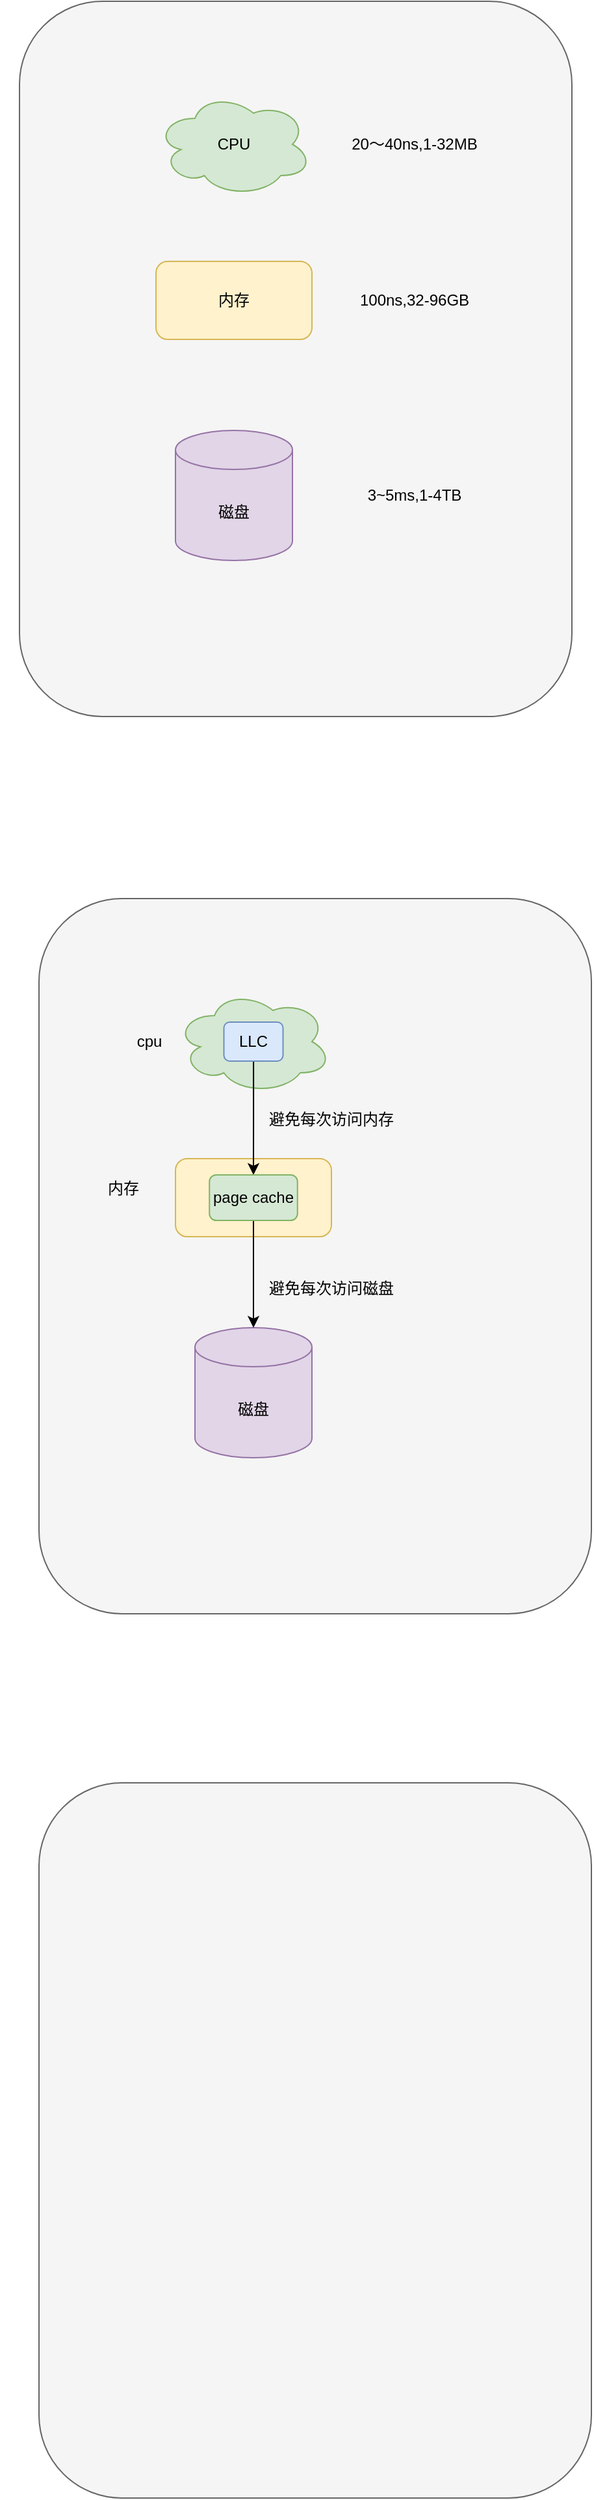 <mxfile version="14.7.6" type="github">
  <diagram id="E7BHa-vGDW6HazJa4yAq" name="Page-1">
    <mxGraphModel dx="636" dy="834" grid="1" gridSize="10" guides="1" tooltips="1" connect="1" arrows="1" fold="1" page="1" pageScale="1" pageWidth="827" pageHeight="1169" math="0" shadow="0">
      <root>
        <mxCell id="0" />
        <mxCell id="1" parent="0" />
        <mxCell id="Qb1STWMjwkGjTdo8xHke-4" value="" style="rounded=1;whiteSpace=wrap;html=1;fillColor=#f5f5f5;strokeColor=#666666;fontColor=#333333;" vertex="1" parent="1">
          <mxGeometry x="165" y="80" width="425" height="550" as="geometry" />
        </mxCell>
        <mxCell id="Qb1STWMjwkGjTdo8xHke-1" value="CPU" style="ellipse;shape=cloud;whiteSpace=wrap;html=1;fillColor=#d5e8d4;strokeColor=#82b366;" vertex="1" parent="1">
          <mxGeometry x="270" y="150" width="120" height="80" as="geometry" />
        </mxCell>
        <mxCell id="Qb1STWMjwkGjTdo8xHke-2" value="内存" style="rounded=1;whiteSpace=wrap;html=1;fillColor=#fff2cc;strokeColor=#d6b656;" vertex="1" parent="1">
          <mxGeometry x="270" y="280" width="120" height="60" as="geometry" />
        </mxCell>
        <mxCell id="Qb1STWMjwkGjTdo8xHke-3" value="磁盘" style="shape=cylinder3;whiteSpace=wrap;html=1;boundedLbl=1;backgroundOutline=1;size=15;fillColor=#e1d5e7;strokeColor=#9673a6;" vertex="1" parent="1">
          <mxGeometry x="285" y="410" width="90" height="100" as="geometry" />
        </mxCell>
        <mxCell id="Qb1STWMjwkGjTdo8xHke-5" value="20～40ns,1-32MB" style="text;html=1;strokeColor=none;fillColor=none;align=center;verticalAlign=middle;whiteSpace=wrap;rounded=0;" vertex="1" parent="1">
          <mxGeometry x="414" y="180" width="110" height="20" as="geometry" />
        </mxCell>
        <mxCell id="Qb1STWMjwkGjTdo8xHke-6" value="100ns,32-96GB" style="text;html=1;strokeColor=none;fillColor=none;align=center;verticalAlign=middle;whiteSpace=wrap;rounded=0;" vertex="1" parent="1">
          <mxGeometry x="414" y="300" width="110" height="20" as="geometry" />
        </mxCell>
        <mxCell id="Qb1STWMjwkGjTdo8xHke-7" value="3~5ms,1-4TB" style="text;html=1;strokeColor=none;fillColor=none;align=center;verticalAlign=middle;whiteSpace=wrap;rounded=0;" vertex="1" parent="1">
          <mxGeometry x="414" y="450" width="110" height="20" as="geometry" />
        </mxCell>
        <mxCell id="Qb1STWMjwkGjTdo8xHke-8" value="" style="rounded=1;whiteSpace=wrap;html=1;fillColor=#f5f5f5;strokeColor=#666666;fontColor=#333333;" vertex="1" parent="1">
          <mxGeometry x="180" y="770" width="425" height="550" as="geometry" />
        </mxCell>
        <mxCell id="Qb1STWMjwkGjTdo8xHke-9" value="" style="ellipse;shape=cloud;whiteSpace=wrap;html=1;fillColor=#d5e8d4;strokeColor=#82b366;" vertex="1" parent="1">
          <mxGeometry x="285" y="840" width="120" height="80" as="geometry" />
        </mxCell>
        <mxCell id="Qb1STWMjwkGjTdo8xHke-10" value="" style="rounded=1;whiteSpace=wrap;html=1;fillColor=#fff2cc;strokeColor=#d6b656;" vertex="1" parent="1">
          <mxGeometry x="285" y="970" width="120" height="60" as="geometry" />
        </mxCell>
        <mxCell id="Qb1STWMjwkGjTdo8xHke-11" value="磁盘" style="shape=cylinder3;whiteSpace=wrap;html=1;boundedLbl=1;backgroundOutline=1;size=15;fillColor=#e1d5e7;strokeColor=#9673a6;" vertex="1" parent="1">
          <mxGeometry x="300" y="1100" width="90" height="100" as="geometry" />
        </mxCell>
        <mxCell id="Qb1STWMjwkGjTdo8xHke-12" value="cpu" style="text;html=1;strokeColor=none;fillColor=none;align=center;verticalAlign=middle;whiteSpace=wrap;rounded=0;" vertex="1" parent="1">
          <mxGeometry x="210" y="870" width="110" height="20" as="geometry" />
        </mxCell>
        <mxCell id="Qb1STWMjwkGjTdo8xHke-13" value="内存" style="text;html=1;strokeColor=none;fillColor=none;align=center;verticalAlign=middle;whiteSpace=wrap;rounded=0;" vertex="1" parent="1">
          <mxGeometry x="190" y="982.5" width="110" height="20" as="geometry" />
        </mxCell>
        <mxCell id="Qb1STWMjwkGjTdo8xHke-14" value="避免每次访问内存" style="text;html=1;strokeColor=none;fillColor=none;align=center;verticalAlign=middle;whiteSpace=wrap;rounded=0;" vertex="1" parent="1">
          <mxGeometry x="350" y="930" width="110" height="20" as="geometry" />
        </mxCell>
        <mxCell id="Qb1STWMjwkGjTdo8xHke-17" style="edgeStyle=orthogonalEdgeStyle;rounded=0;orthogonalLoop=1;jettySize=auto;html=1;" edge="1" parent="1" source="Qb1STWMjwkGjTdo8xHke-15" target="Qb1STWMjwkGjTdo8xHke-16">
          <mxGeometry relative="1" as="geometry" />
        </mxCell>
        <mxCell id="Qb1STWMjwkGjTdo8xHke-15" value="LLC" style="rounded=1;whiteSpace=wrap;html=1;fillColor=#dae8fc;strokeColor=#6c8ebf;" vertex="1" parent="1">
          <mxGeometry x="322.25" y="865" width="45.5" height="30" as="geometry" />
        </mxCell>
        <mxCell id="Qb1STWMjwkGjTdo8xHke-18" style="edgeStyle=orthogonalEdgeStyle;rounded=0;orthogonalLoop=1;jettySize=auto;html=1;" edge="1" parent="1" source="Qb1STWMjwkGjTdo8xHke-16" target="Qb1STWMjwkGjTdo8xHke-11">
          <mxGeometry relative="1" as="geometry" />
        </mxCell>
        <mxCell id="Qb1STWMjwkGjTdo8xHke-16" value="page cache" style="rounded=1;whiteSpace=wrap;html=1;fillColor=#d5e8d4;strokeColor=#82b366;" vertex="1" parent="1">
          <mxGeometry x="311.13" y="982.5" width="67.75" height="35" as="geometry" />
        </mxCell>
        <mxCell id="Qb1STWMjwkGjTdo8xHke-20" value="避免每次访问磁盘" style="text;html=1;strokeColor=none;fillColor=none;align=center;verticalAlign=middle;whiteSpace=wrap;rounded=0;" vertex="1" parent="1">
          <mxGeometry x="350" y="1060" width="110" height="20" as="geometry" />
        </mxCell>
        <mxCell id="Qb1STWMjwkGjTdo8xHke-21" value="" style="rounded=1;whiteSpace=wrap;html=1;fillColor=#f5f5f5;strokeColor=#666666;fontColor=#333333;" vertex="1" parent="1">
          <mxGeometry x="180" y="1450" width="425" height="550" as="geometry" />
        </mxCell>
        <mxCell id="Qb1STWMjwkGjTdo8xHke-23" value="" style="shape=image;imageAspect=0;aspect=fixed;verticalLabelPosition=bottom;verticalAlign=top;image=https://gimg2.baidu.com/image_search/src=http%3A%2F%2Fpic1.zhimg.com%2Fv2-e49b4c357bc386bf205ec2b4dbb5d3d9_1440w.jpg%3Fsource%3D172ae18b&amp;refer=http%3A%2F%2Fpic1.zhimg.com&amp;app=2002&amp;size=f9999,10000&amp;q=a80&amp;n=0&amp;g=0n&amp;fmt=jpeg?sec=1625701075&amp;t=1c354230e3eb935685f6e6589b8efe7b;" vertex="1" parent="1">
          <mxGeometry x="150.39" y="1490" width="389.22" height="250" as="geometry" />
        </mxCell>
      </root>
    </mxGraphModel>
  </diagram>
</mxfile>
